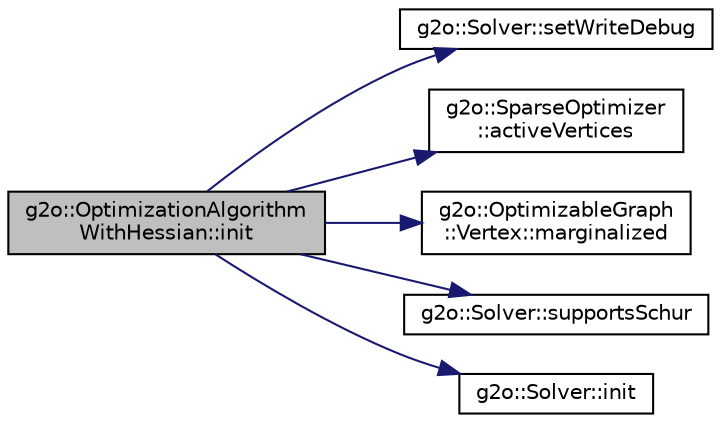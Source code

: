 digraph "g2o::OptimizationAlgorithmWithHessian::init"
{
  edge [fontname="Helvetica",fontsize="10",labelfontname="Helvetica",labelfontsize="10"];
  node [fontname="Helvetica",fontsize="10",shape=record];
  rankdir="LR";
  Node3 [label="g2o::OptimizationAlgorithm\lWithHessian::init",height=0.2,width=0.4,color="black", fillcolor="grey75", style="filled", fontcolor="black"];
  Node3 -> Node4 [color="midnightblue",fontsize="10",style="solid",fontname="Helvetica"];
  Node4 [label="g2o::Solver::setWriteDebug",height=0.2,width=0.4,color="black", fillcolor="white", style="filled",URL="$classg2o_1_1_solver.html#ad3ef2a487d991363ba86af2840b0d7cd"];
  Node3 -> Node5 [color="midnightblue",fontsize="10",style="solid",fontname="Helvetica"];
  Node5 [label="g2o::SparseOptimizer\l::activeVertices",height=0.2,width=0.4,color="black", fillcolor="white", style="filled",URL="$classg2o_1_1_sparse_optimizer.html#a9843e19ec85c9f6598e52d7223e54e75",tooltip="the vertices active in the current optimization "];
  Node3 -> Node6 [color="midnightblue",fontsize="10",style="solid",fontname="Helvetica"];
  Node6 [label="g2o::OptimizableGraph\l::Vertex::marginalized",height=0.2,width=0.4,color="black", fillcolor="white", style="filled",URL="$classg2o_1_1_optimizable_graph_1_1_vertex.html#a216d79149edcfa9f666140205159fde8",tooltip="true => this node is marginalized out during the optimization "];
  Node3 -> Node7 [color="midnightblue",fontsize="10",style="solid",fontname="Helvetica"];
  Node7 [label="g2o::Solver::supportsSchur",height=0.2,width=0.4,color="black", fillcolor="white", style="filled",URL="$classg2o_1_1_solver.html#a36c68f7bc0b8864ee7722bc3c06de554"];
  Node3 -> Node8 [color="midnightblue",fontsize="10",style="solid",fontname="Helvetica"];
  Node8 [label="g2o::Solver::init",height=0.2,width=0.4,color="black", fillcolor="white", style="filled",URL="$classg2o_1_1_solver.html#a532174e1ee53642880d2d59c128b037b"];
}
